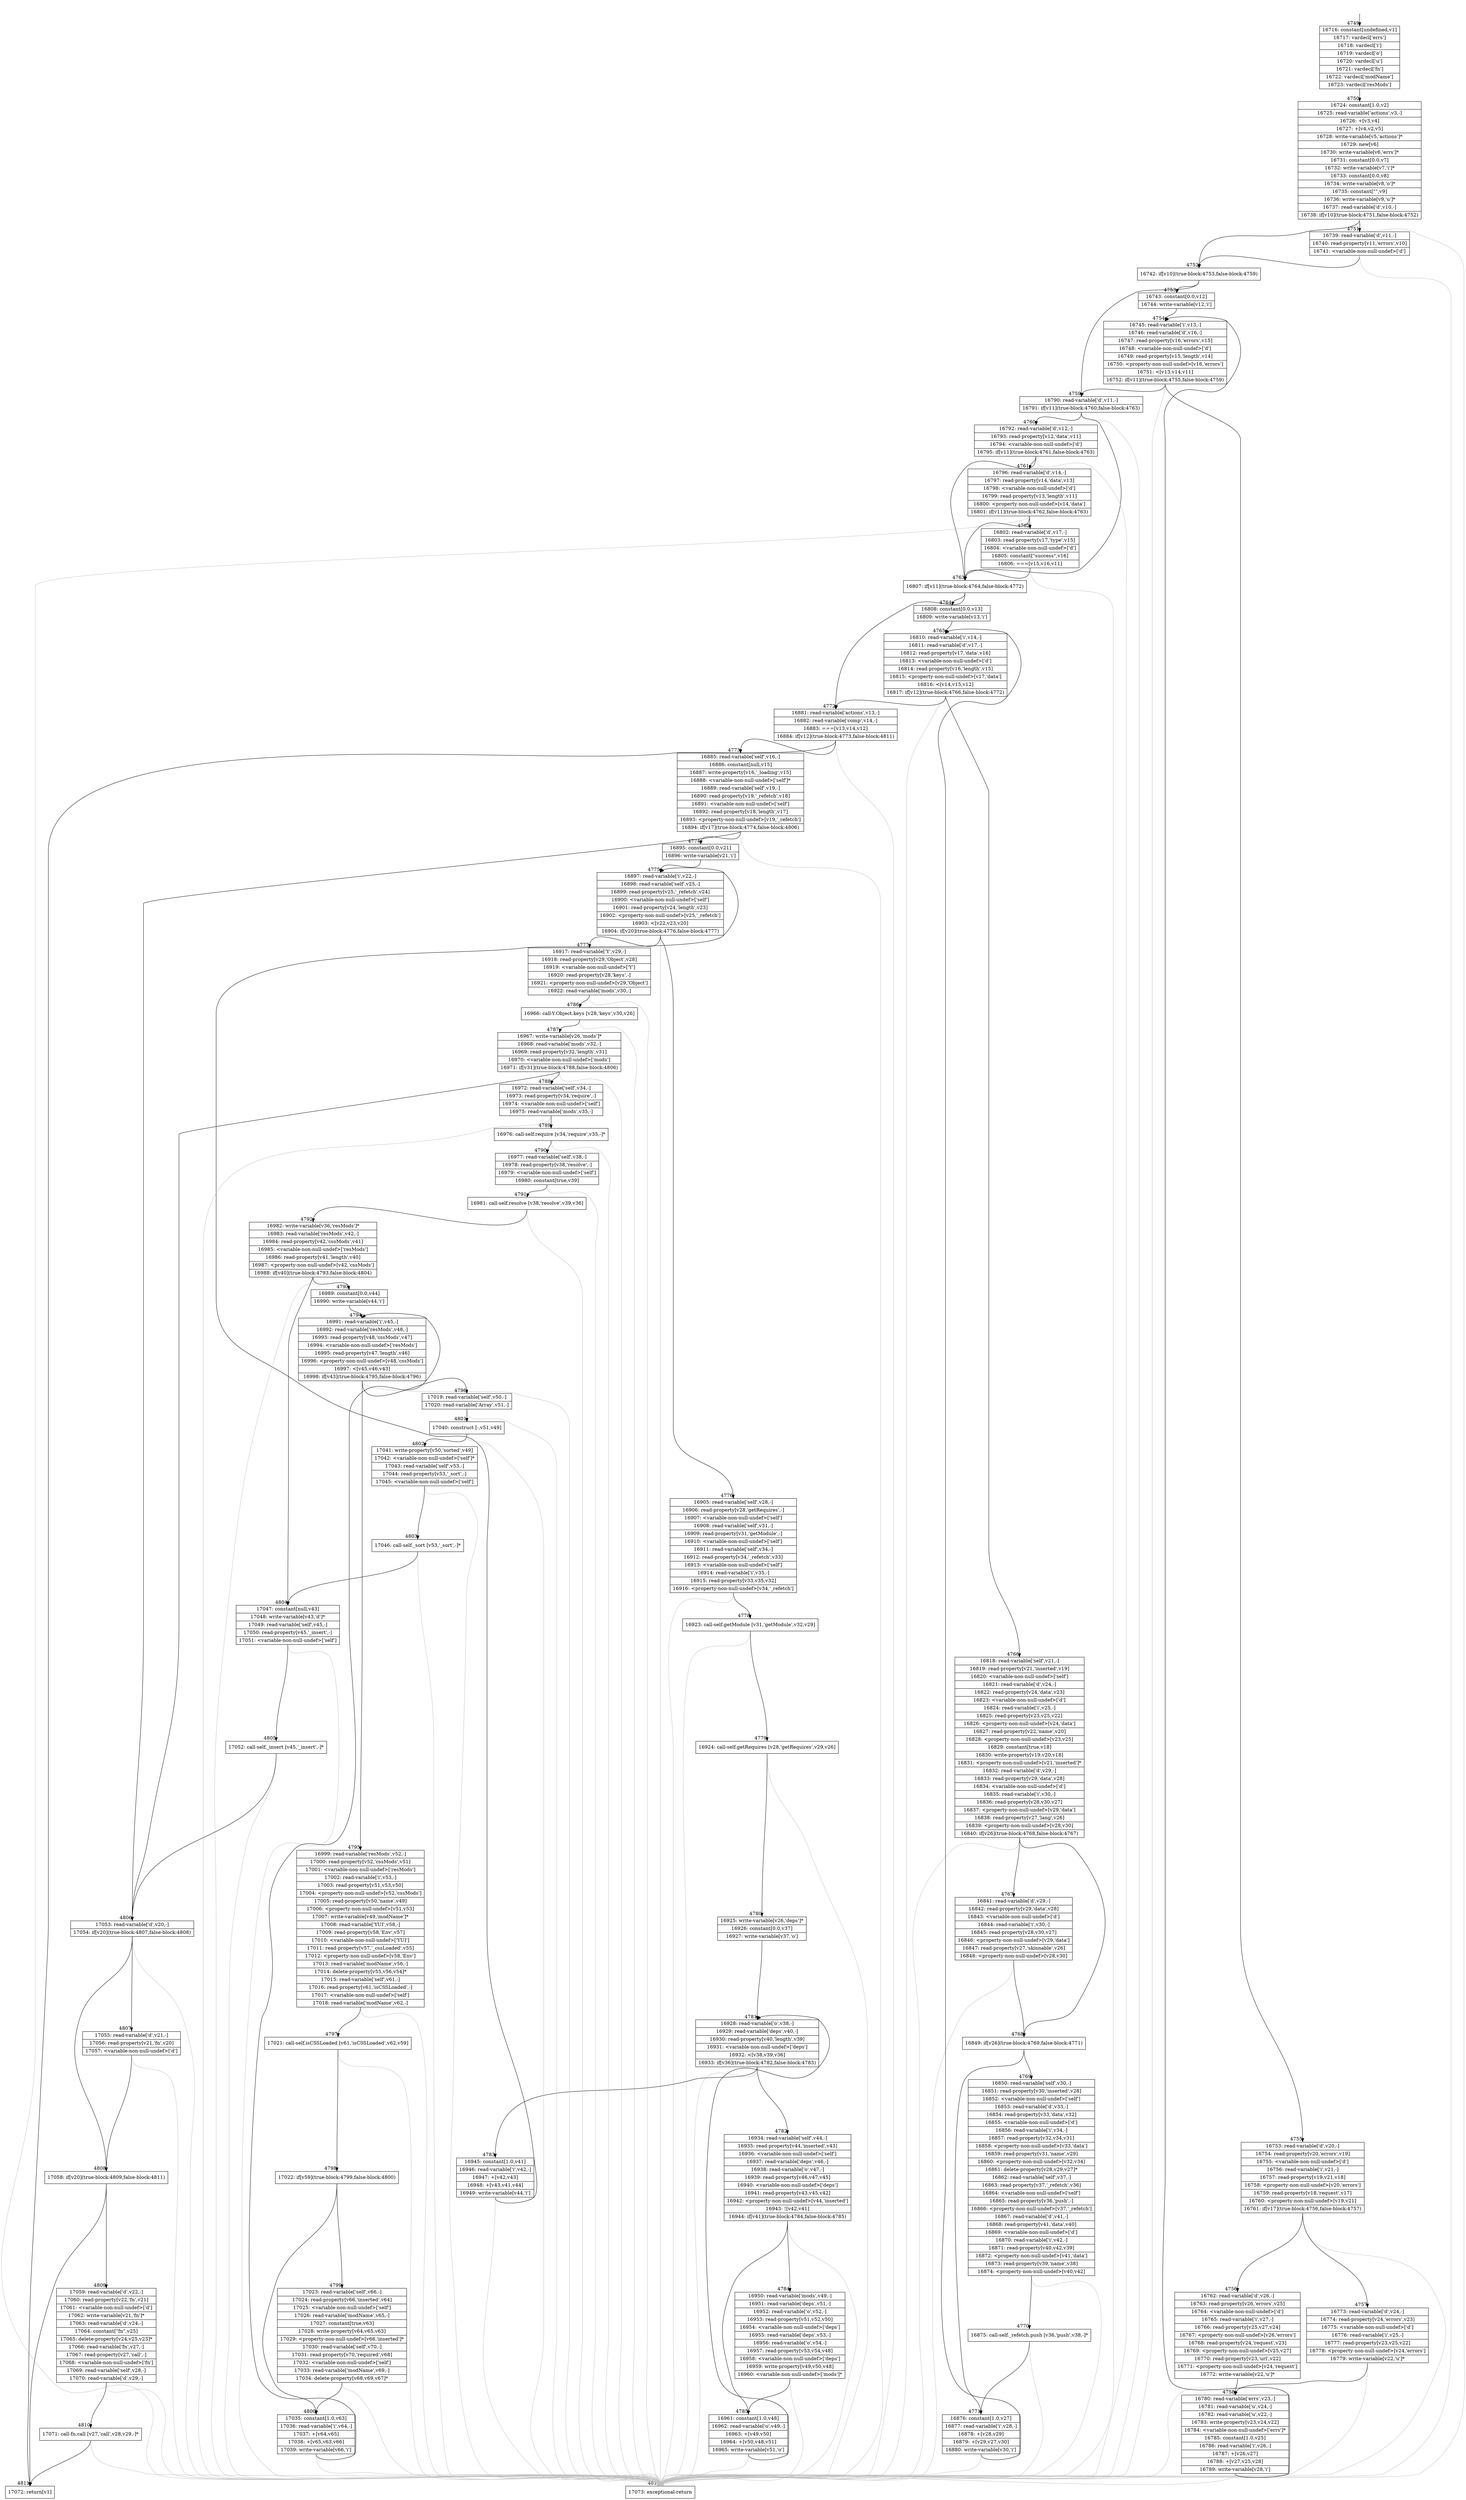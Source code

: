digraph {
rankdir="TD"
BB_entry220[shape=none,label=""];
BB_entry220 -> BB4749 [tailport=s, headport=n, headlabel="    4749"]
BB4749 [shape=record label="{16716: constant[undefined,v1]|16717: vardecl['errs']|16718: vardecl['i']|16719: vardecl['o']|16720: vardecl['u']|16721: vardecl['fn']|16722: vardecl['modName']|16723: vardecl['resMods']}" ] 
BB4749 -> BB4750 [tailport=s, headport=n, headlabel="      4750"]
BB4750 [shape=record label="{16724: constant[1.0,v2]|16725: read-variable['actions',v3,-]|16726: +[v3,v4]|16727: +[v4,v2,v5]|16728: write-variable[v5,'actions']*|16729: new[v6]|16730: write-variable[v6,'errs']*|16731: constant[0.0,v7]|16732: write-variable[v7,'i']*|16733: constant[0.0,v8]|16734: write-variable[v8,'o']*|16735: constant[\"\",v9]|16736: write-variable[v9,'u']*|16737: read-variable['d',v10,-]|16738: if[v10](true-block:4751,false-block:4752)}" ] 
BB4750 -> BB4752 [tailport=s, headport=n, headlabel="      4752"]
BB4750 -> BB4751 [tailport=s, headport=n, headlabel="      4751"]
BB4750 -> BB4812 [tailport=s, headport=n, color=gray, headlabel="      4812"]
BB4751 [shape=record label="{16739: read-variable['d',v11,-]|16740: read-property[v11,'errors',v10]|16741: \<variable-non-null-undef\>['d']}" ] 
BB4751 -> BB4752 [tailport=s, headport=n]
BB4751 -> BB4812 [tailport=s, headport=n, color=gray]
BB4752 [shape=record label="{16742: if[v10](true-block:4753,false-block:4759)}" ] 
BB4752 -> BB4753 [tailport=s, headport=n, headlabel="      4753"]
BB4752 -> BB4759 [tailport=s, headport=n, headlabel="      4759"]
BB4753 [shape=record label="{16743: constant[0.0,v12]|16744: write-variable[v12,'i']}" ] 
BB4753 -> BB4754 [tailport=s, headport=n, headlabel="      4754"]
BB4754 [shape=record label="{16745: read-variable['i',v13,-]|16746: read-variable['d',v16,-]|16747: read-property[v16,'errors',v15]|16748: \<variable-non-null-undef\>['d']|16749: read-property[v15,'length',v14]|16750: \<property-non-null-undef\>[v16,'errors']|16751: \<[v13,v14,v11]|16752: if[v11](true-block:4755,false-block:4759)}" ] 
BB4754 -> BB4755 [tailport=s, headport=n, headlabel="      4755"]
BB4754 -> BB4759 [tailport=s, headport=n]
BB4754 -> BB4812 [tailport=s, headport=n, color=gray]
BB4755 [shape=record label="{16753: read-variable['d',v20,-]|16754: read-property[v20,'errors',v19]|16755: \<variable-non-null-undef\>['d']|16756: read-variable['i',v21,-]|16757: read-property[v19,v21,v18]|16758: \<property-non-null-undef\>[v20,'errors']|16759: read-property[v18,'request',v17]|16760: \<property-non-null-undef\>[v19,v21]|16761: if[v17](true-block:4756,false-block:4757)}" ] 
BB4755 -> BB4756 [tailport=s, headport=n, headlabel="      4756"]
BB4755 -> BB4757 [tailport=s, headport=n, headlabel="      4757"]
BB4755 -> BB4812 [tailport=s, headport=n, color=gray]
BB4756 [shape=record label="{16762: read-variable['d',v26,-]|16763: read-property[v26,'errors',v25]|16764: \<variable-non-null-undef\>['d']|16765: read-variable['i',v27,-]|16766: read-property[v25,v27,v24]|16767: \<property-non-null-undef\>[v26,'errors']|16768: read-property[v24,'request',v23]|16769: \<property-non-null-undef\>[v25,v27]|16770: read-property[v23,'url',v22]|16771: \<property-non-null-undef\>[v24,'request']|16772: write-variable[v22,'u']*}" ] 
BB4756 -> BB4758 [tailport=s, headport=n, headlabel="      4758"]
BB4756 -> BB4812 [tailport=s, headport=n, color=gray]
BB4757 [shape=record label="{16773: read-variable['d',v24,-]|16774: read-property[v24,'errors',v23]|16775: \<variable-non-null-undef\>['d']|16776: read-variable['i',v25,-]|16777: read-property[v23,v25,v22]|16778: \<property-non-null-undef\>[v24,'errors']|16779: write-variable[v22,'u']*}" ] 
BB4757 -> BB4758 [tailport=s, headport=n]
BB4757 -> BB4812 [tailport=s, headport=n, color=gray]
BB4758 [shape=record label="{16780: read-variable['errs',v23,-]|16781: read-variable['u',v24,-]|16782: read-variable['u',v22,-]|16783: write-property[v23,v24,v22]|16784: \<variable-non-null-undef\>['errs']*|16785: constant[1.0,v25]|16786: read-variable['i',v26,-]|16787: +[v26,v27]|16788: +[v27,v25,v28]|16789: write-variable[v28,'i']}" ] 
BB4758 -> BB4754 [tailport=s, headport=n]
BB4758 -> BB4812 [tailport=s, headport=n, color=gray]
BB4759 [shape=record label="{16790: read-variable['d',v11,-]|16791: if[v11](true-block:4760,false-block:4763)}" ] 
BB4759 -> BB4763 [tailport=s, headport=n, headlabel="      4763"]
BB4759 -> BB4760 [tailport=s, headport=n, headlabel="      4760"]
BB4759 -> BB4812 [tailport=s, headport=n, color=gray]
BB4760 [shape=record label="{16792: read-variable['d',v12,-]|16793: read-property[v12,'data',v11]|16794: \<variable-non-null-undef\>['d']|16795: if[v11](true-block:4761,false-block:4763)}" ] 
BB4760 -> BB4763 [tailport=s, headport=n]
BB4760 -> BB4761 [tailport=s, headport=n, headlabel="      4761"]
BB4760 -> BB4812 [tailport=s, headport=n, color=gray]
BB4761 [shape=record label="{16796: read-variable['d',v14,-]|16797: read-property[v14,'data',v13]|16798: \<variable-non-null-undef\>['d']|16799: read-property[v13,'length',v11]|16800: \<property-non-null-undef\>[v14,'data']|16801: if[v11](true-block:4762,false-block:4763)}" ] 
BB4761 -> BB4763 [tailport=s, headport=n]
BB4761 -> BB4762 [tailport=s, headport=n, headlabel="      4762"]
BB4761 -> BB4812 [tailport=s, headport=n, color=gray]
BB4762 [shape=record label="{16802: read-variable['d',v17,-]|16803: read-property[v17,'type',v15]|16804: \<variable-non-null-undef\>['d']|16805: constant[\"success\",v16]|16806: ===[v15,v16,v11]}" ] 
BB4762 -> BB4763 [tailport=s, headport=n]
BB4762 -> BB4812 [tailport=s, headport=n, color=gray]
BB4763 [shape=record label="{16807: if[v11](true-block:4764,false-block:4772)}" ] 
BB4763 -> BB4764 [tailport=s, headport=n, headlabel="      4764"]
BB4763 -> BB4772 [tailport=s, headport=n, headlabel="      4772"]
BB4764 [shape=record label="{16808: constant[0.0,v13]|16809: write-variable[v13,'i']}" ] 
BB4764 -> BB4765 [tailport=s, headport=n, headlabel="      4765"]
BB4765 [shape=record label="{16810: read-variable['i',v14,-]|16811: read-variable['d',v17,-]|16812: read-property[v17,'data',v16]|16813: \<variable-non-null-undef\>['d']|16814: read-property[v16,'length',v15]|16815: \<property-non-null-undef\>[v17,'data']|16816: \<[v14,v15,v12]|16817: if[v12](true-block:4766,false-block:4772)}" ] 
BB4765 -> BB4766 [tailport=s, headport=n, headlabel="      4766"]
BB4765 -> BB4772 [tailport=s, headport=n]
BB4765 -> BB4812 [tailport=s, headport=n, color=gray]
BB4766 [shape=record label="{16818: read-variable['self',v21,-]|16819: read-property[v21,'inserted',v19]|16820: \<variable-non-null-undef\>['self']|16821: read-variable['d',v24,-]|16822: read-property[v24,'data',v23]|16823: \<variable-non-null-undef\>['d']|16824: read-variable['i',v25,-]|16825: read-property[v23,v25,v22]|16826: \<property-non-null-undef\>[v24,'data']|16827: read-property[v22,'name',v20]|16828: \<property-non-null-undef\>[v23,v25]|16829: constant[true,v18]|16830: write-property[v19,v20,v18]|16831: \<property-non-null-undef\>[v21,'inserted']*|16832: read-variable['d',v29,-]|16833: read-property[v29,'data',v28]|16834: \<variable-non-null-undef\>['d']|16835: read-variable['i',v30,-]|16836: read-property[v28,v30,v27]|16837: \<property-non-null-undef\>[v29,'data']|16838: read-property[v27,'lang',v26]|16839: \<property-non-null-undef\>[v28,v30]|16840: if[v26](true-block:4768,false-block:4767)}" ] 
BB4766 -> BB4768 [tailport=s, headport=n, headlabel="      4768"]
BB4766 -> BB4767 [tailport=s, headport=n, headlabel="      4767"]
BB4766 -> BB4812 [tailport=s, headport=n, color=gray]
BB4767 [shape=record label="{16841: read-variable['d',v29,-]|16842: read-property[v29,'data',v28]|16843: \<variable-non-null-undef\>['d']|16844: read-variable['i',v30,-]|16845: read-property[v28,v30,v27]|16846: \<property-non-null-undef\>[v29,'data']|16847: read-property[v27,'skinnable',v26]|16848: \<property-non-null-undef\>[v28,v30]}" ] 
BB4767 -> BB4768 [tailport=s, headport=n]
BB4767 -> BB4812 [tailport=s, headport=n, color=gray]
BB4768 [shape=record label="{16849: if[v26](true-block:4769,false-block:4771)}" ] 
BB4768 -> BB4769 [tailport=s, headport=n, headlabel="      4769"]
BB4768 -> BB4771 [tailport=s, headport=n, headlabel="      4771"]
BB4769 [shape=record label="{16850: read-variable['self',v30,-]|16851: read-property[v30,'inserted',v28]|16852: \<variable-non-null-undef\>['self']|16853: read-variable['d',v33,-]|16854: read-property[v33,'data',v32]|16855: \<variable-non-null-undef\>['d']|16856: read-variable['i',v34,-]|16857: read-property[v32,v34,v31]|16858: \<property-non-null-undef\>[v33,'data']|16859: read-property[v31,'name',v29]|16860: \<property-non-null-undef\>[v32,v34]|16861: delete-property[v28,v29,v27]*|16862: read-variable['self',v37,-]|16863: read-property[v37,'_refetch',v36]|16864: \<variable-non-null-undef\>['self']|16865: read-property[v36,'push',-]|16866: \<property-non-null-undef\>[v37,'_refetch']|16867: read-variable['d',v41,-]|16868: read-property[v41,'data',v40]|16869: \<variable-non-null-undef\>['d']|16870: read-variable['i',v42,-]|16871: read-property[v40,v42,v39]|16872: \<property-non-null-undef\>[v41,'data']|16873: read-property[v39,'name',v38]|16874: \<property-non-null-undef\>[v40,v42]}" ] 
BB4769 -> BB4770 [tailport=s, headport=n, headlabel="      4770"]
BB4769 -> BB4812 [tailport=s, headport=n, color=gray]
BB4770 [shape=record label="{16875: call-self._refetch.push [v36,'push',v38,-]*}" ] 
BB4770 -> BB4771 [tailport=s, headport=n]
BB4770 -> BB4812 [tailport=s, headport=n, color=gray]
BB4771 [shape=record label="{16876: constant[1.0,v27]|16877: read-variable['i',v28,-]|16878: +[v28,v29]|16879: +[v29,v27,v30]|16880: write-variable[v30,'i']}" ] 
BB4771 -> BB4765 [tailport=s, headport=n]
BB4771 -> BB4812 [tailport=s, headport=n, color=gray]
BB4772 [shape=record label="{16881: read-variable['actions',v13,-]|16882: read-variable['comp',v14,-]|16883: ===[v13,v14,v12]|16884: if[v12](true-block:4773,false-block:4811)}" ] 
BB4772 -> BB4773 [tailport=s, headport=n, headlabel="      4773"]
BB4772 -> BB4811 [tailport=s, headport=n, headlabel="      4811"]
BB4772 -> BB4812 [tailport=s, headport=n, color=gray]
BB4773 [shape=record label="{16885: read-variable['self',v16,-]|16886: constant[null,v15]|16887: write-property[v16,'_loading',v15]|16888: \<variable-non-null-undef\>['self']*|16889: read-variable['self',v19,-]|16890: read-property[v19,'_refetch',v18]|16891: \<variable-non-null-undef\>['self']|16892: read-property[v18,'length',v17]|16893: \<property-non-null-undef\>[v19,'_refetch']|16894: if[v17](true-block:4774,false-block:4806)}" ] 
BB4773 -> BB4774 [tailport=s, headport=n, headlabel="      4774"]
BB4773 -> BB4806 [tailport=s, headport=n, headlabel="      4806"]
BB4773 -> BB4812 [tailport=s, headport=n, color=gray]
BB4774 [shape=record label="{16895: constant[0.0,v21]|16896: write-variable[v21,'i']}" ] 
BB4774 -> BB4775 [tailport=s, headport=n, headlabel="      4775"]
BB4775 [shape=record label="{16897: read-variable['i',v22,-]|16898: read-variable['self',v25,-]|16899: read-property[v25,'_refetch',v24]|16900: \<variable-non-null-undef\>['self']|16901: read-property[v24,'length',v23]|16902: \<property-non-null-undef\>[v25,'_refetch']|16903: \<[v22,v23,v20]|16904: if[v20](true-block:4776,false-block:4777)}" ] 
BB4775 -> BB4776 [tailport=s, headport=n, headlabel="      4776"]
BB4775 -> BB4777 [tailport=s, headport=n, headlabel="      4777"]
BB4775 -> BB4812 [tailport=s, headport=n, color=gray]
BB4776 [shape=record label="{16905: read-variable['self',v28,-]|16906: read-property[v28,'getRequires',-]|16907: \<variable-non-null-undef\>['self']|16908: read-variable['self',v31,-]|16909: read-property[v31,'getModule',-]|16910: \<variable-non-null-undef\>['self']|16911: read-variable['self',v34,-]|16912: read-property[v34,'_refetch',v33]|16913: \<variable-non-null-undef\>['self']|16914: read-variable['i',v35,-]|16915: read-property[v33,v35,v32]|16916: \<property-non-null-undef\>[v34,'_refetch']}" ] 
BB4776 -> BB4778 [tailport=s, headport=n, headlabel="      4778"]
BB4776 -> BB4812 [tailport=s, headport=n, color=gray]
BB4777 [shape=record label="{16917: read-variable['Y',v29,-]|16918: read-property[v29,'Object',v28]|16919: \<variable-non-null-undef\>['Y']|16920: read-property[v28,'keys',-]|16921: \<property-non-null-undef\>[v29,'Object']|16922: read-variable['mods',v30,-]}" ] 
BB4777 -> BB4786 [tailport=s, headport=n, headlabel="      4786"]
BB4777 -> BB4812 [tailport=s, headport=n, color=gray]
BB4778 [shape=record label="{16923: call-self.getModule [v31,'getModule',v32,v29]}" ] 
BB4778 -> BB4779 [tailport=s, headport=n, headlabel="      4779"]
BB4778 -> BB4812 [tailport=s, headport=n, color=gray]
BB4779 [shape=record label="{16924: call-self.getRequires [v28,'getRequires',v29,v26]}" ] 
BB4779 -> BB4780 [tailport=s, headport=n, headlabel="      4780"]
BB4779 -> BB4812 [tailport=s, headport=n, color=gray]
BB4780 [shape=record label="{16925: write-variable[v26,'deps']*|16926: constant[0.0,v37]|16927: write-variable[v37,'o']}" ] 
BB4780 -> BB4781 [tailport=s, headport=n, headlabel="      4781"]
BB4781 [shape=record label="{16928: read-variable['o',v38,-]|16929: read-variable['deps',v40,-]|16930: read-property[v40,'length',v39]|16931: \<variable-non-null-undef\>['deps']|16932: \<[v38,v39,v36]|16933: if[v36](true-block:4782,false-block:4783)}" ] 
BB4781 -> BB4782 [tailport=s, headport=n, headlabel="      4782"]
BB4781 -> BB4783 [tailport=s, headport=n, headlabel="      4783"]
BB4781 -> BB4812 [tailport=s, headport=n, color=gray]
BB4782 [shape=record label="{16934: read-variable['self',v44,-]|16935: read-property[v44,'inserted',v43]|16936: \<variable-non-null-undef\>['self']|16937: read-variable['deps',v46,-]|16938: read-variable['o',v47,-]|16939: read-property[v46,v47,v45]|16940: \<variable-non-null-undef\>['deps']|16941: read-property[v43,v45,v42]|16942: \<property-non-null-undef\>[v44,'inserted']|16943: ![v42,v41]|16944: if[v41](true-block:4784,false-block:4785)}" ] 
BB4782 -> BB4784 [tailport=s, headport=n, headlabel="      4784"]
BB4782 -> BB4785 [tailport=s, headport=n, headlabel="      4785"]
BB4782 -> BB4812 [tailport=s, headport=n, color=gray]
BB4783 [shape=record label="{16945: constant[1.0,v41]|16946: read-variable['i',v42,-]|16947: +[v42,v43]|16948: +[v43,v41,v44]|16949: write-variable[v44,'i']}" ] 
BB4783 -> BB4775 [tailport=s, headport=n]
BB4783 -> BB4812 [tailport=s, headport=n, color=gray]
BB4784 [shape=record label="{16950: read-variable['mods',v49,-]|16951: read-variable['deps',v51,-]|16952: read-variable['o',v52,-]|16953: read-property[v51,v52,v50]|16954: \<variable-non-null-undef\>['deps']|16955: read-variable['deps',v53,-]|16956: read-variable['o',v54,-]|16957: read-property[v53,v54,v48]|16958: \<variable-non-null-undef\>['deps']|16959: write-property[v49,v50,v48]|16960: \<variable-non-null-undef\>['mods']*}" ] 
BB4784 -> BB4785 [tailport=s, headport=n]
BB4784 -> BB4812 [tailport=s, headport=n, color=gray]
BB4785 [shape=record label="{16961: constant[1.0,v48]|16962: read-variable['o',v49,-]|16963: +[v49,v50]|16964: +[v50,v48,v51]|16965: write-variable[v51,'o']}" ] 
BB4785 -> BB4781 [tailport=s, headport=n]
BB4785 -> BB4812 [tailport=s, headport=n, color=gray]
BB4786 [shape=record label="{16966: call-Y.Object.keys [v28,'keys',v30,v26]}" ] 
BB4786 -> BB4787 [tailport=s, headport=n, headlabel="      4787"]
BB4786 -> BB4812 [tailport=s, headport=n, color=gray]
BB4787 [shape=record label="{16967: write-variable[v26,'mods']*|16968: read-variable['mods',v32,-]|16969: read-property[v32,'length',v31]|16970: \<variable-non-null-undef\>['mods']|16971: if[v31](true-block:4788,false-block:4806)}" ] 
BB4787 -> BB4788 [tailport=s, headport=n, headlabel="      4788"]
BB4787 -> BB4806 [tailport=s, headport=n]
BB4787 -> BB4812 [tailport=s, headport=n, color=gray]
BB4788 [shape=record label="{16972: read-variable['self',v34,-]|16973: read-property[v34,'require',-]|16974: \<variable-non-null-undef\>['self']|16975: read-variable['mods',v35,-]}" ] 
BB4788 -> BB4789 [tailport=s, headport=n, headlabel="      4789"]
BB4788 -> BB4812 [tailport=s, headport=n, color=gray]
BB4789 [shape=record label="{16976: call-self.require [v34,'require',v35,-]*}" ] 
BB4789 -> BB4790 [tailport=s, headport=n, headlabel="      4790"]
BB4789 -> BB4812 [tailport=s, headport=n, color=gray]
BB4790 [shape=record label="{16977: read-variable['self',v38,-]|16978: read-property[v38,'resolve',-]|16979: \<variable-non-null-undef\>['self']|16980: constant[true,v39]}" ] 
BB4790 -> BB4791 [tailport=s, headport=n, headlabel="      4791"]
BB4790 -> BB4812 [tailport=s, headport=n, color=gray]
BB4791 [shape=record label="{16981: call-self.resolve [v38,'resolve',v39,v36]}" ] 
BB4791 -> BB4792 [tailport=s, headport=n, headlabel="      4792"]
BB4791 -> BB4812 [tailport=s, headport=n, color=gray]
BB4792 [shape=record label="{16982: write-variable[v36,'resMods']*|16983: read-variable['resMods',v42,-]|16984: read-property[v42,'cssMods',v41]|16985: \<variable-non-null-undef\>['resMods']|16986: read-property[v41,'length',v40]|16987: \<property-non-null-undef\>[v42,'cssMods']|16988: if[v40](true-block:4793,false-block:4804)}" ] 
BB4792 -> BB4793 [tailport=s, headport=n, headlabel="      4793"]
BB4792 -> BB4804 [tailport=s, headport=n, headlabel="      4804"]
BB4792 -> BB4812 [tailport=s, headport=n, color=gray]
BB4793 [shape=record label="{16989: constant[0.0,v44]|16990: write-variable[v44,'i']}" ] 
BB4793 -> BB4794 [tailport=s, headport=n, headlabel="      4794"]
BB4794 [shape=record label="{16991: read-variable['i',v45,-]|16992: read-variable['resMods',v48,-]|16993: read-property[v48,'cssMods',v47]|16994: \<variable-non-null-undef\>['resMods']|16995: read-property[v47,'length',v46]|16996: \<property-non-null-undef\>[v48,'cssMods']|16997: \<[v45,v46,v43]|16998: if[v43](true-block:4795,false-block:4796)}" ] 
BB4794 -> BB4795 [tailport=s, headport=n, headlabel="      4795"]
BB4794 -> BB4796 [tailport=s, headport=n, headlabel="      4796"]
BB4794 -> BB4812 [tailport=s, headport=n, color=gray]
BB4795 [shape=record label="{16999: read-variable['resMods',v52,-]|17000: read-property[v52,'cssMods',v51]|17001: \<variable-non-null-undef\>['resMods']|17002: read-variable['i',v53,-]|17003: read-property[v51,v53,v50]|17004: \<property-non-null-undef\>[v52,'cssMods']|17005: read-property[v50,'name',v49]|17006: \<property-non-null-undef\>[v51,v53]|17007: write-variable[v49,'modName']*|17008: read-variable['YUI',v58,-]|17009: read-property[v58,'Env',v57]|17010: \<variable-non-null-undef\>['YUI']|17011: read-property[v57,'_cssLoaded',v55]|17012: \<property-non-null-undef\>[v58,'Env']|17013: read-variable['modName',v56,-]|17014: delete-property[v55,v56,v54]*|17015: read-variable['self',v61,-]|17016: read-property[v61,'isCSSLoaded',-]|17017: \<variable-non-null-undef\>['self']|17018: read-variable['modName',v62,-]}" ] 
BB4795 -> BB4797 [tailport=s, headport=n, headlabel="      4797"]
BB4795 -> BB4812 [tailport=s, headport=n, color=gray]
BB4796 [shape=record label="{17019: read-variable['self',v50,-]|17020: read-variable['Array',v51,-]}" ] 
BB4796 -> BB4801 [tailport=s, headport=n, headlabel="      4801"]
BB4796 -> BB4812 [tailport=s, headport=n, color=gray]
BB4797 [shape=record label="{17021: call-self.isCSSLoaded [v61,'isCSSLoaded',v62,v59]}" ] 
BB4797 -> BB4798 [tailport=s, headport=n, headlabel="      4798"]
BB4797 -> BB4812 [tailport=s, headport=n, color=gray]
BB4798 [shape=record label="{17022: if[v59](true-block:4799,false-block:4800)}" ] 
BB4798 -> BB4799 [tailport=s, headport=n, headlabel="      4799"]
BB4798 -> BB4800 [tailport=s, headport=n, headlabel="      4800"]
BB4799 [shape=record label="{17023: read-variable['self',v66,-]|17024: read-property[v66,'inserted',v64]|17025: \<variable-non-null-undef\>['self']|17026: read-variable['modName',v65,-]|17027: constant[true,v63]|17028: write-property[v64,v65,v63]|17029: \<property-non-null-undef\>[v66,'inserted']*|17030: read-variable['self',v70,-]|17031: read-property[v70,'required',v68]|17032: \<variable-non-null-undef\>['self']|17033: read-variable['modName',v69,-]|17034: delete-property[v68,v69,v67]*}" ] 
BB4799 -> BB4800 [tailport=s, headport=n]
BB4799 -> BB4812 [tailport=s, headport=n, color=gray]
BB4800 [shape=record label="{17035: constant[1.0,v63]|17036: read-variable['i',v64,-]|17037: +[v64,v65]|17038: +[v65,v63,v66]|17039: write-variable[v66,'i']}" ] 
BB4800 -> BB4794 [tailport=s, headport=n]
BB4800 -> BB4812 [tailport=s, headport=n, color=gray]
BB4801 [shape=record label="{17040: construct [-,v51,v49]}" ] 
BB4801 -> BB4802 [tailport=s, headport=n, headlabel="      4802"]
BB4801 -> BB4812 [tailport=s, headport=n, color=gray]
BB4802 [shape=record label="{17041: write-property[v50,'sorted',v49]|17042: \<variable-non-null-undef\>['self']*|17043: read-variable['self',v53,-]|17044: read-property[v53,'_sort',-]|17045: \<variable-non-null-undef\>['self']}" ] 
BB4802 -> BB4803 [tailport=s, headport=n, headlabel="      4803"]
BB4802 -> BB4812 [tailport=s, headport=n, color=gray]
BB4803 [shape=record label="{17046: call-self._sort [v53,'_sort',-]*}" ] 
BB4803 -> BB4804 [tailport=s, headport=n]
BB4803 -> BB4812 [tailport=s, headport=n, color=gray]
BB4804 [shape=record label="{17047: constant[null,v43]|17048: write-variable[v43,'d']*|17049: read-variable['self',v45,-]|17050: read-property[v45,'_insert',-]|17051: \<variable-non-null-undef\>['self']}" ] 
BB4804 -> BB4805 [tailport=s, headport=n, headlabel="      4805"]
BB4804 -> BB4812 [tailport=s, headport=n, color=gray]
BB4805 [shape=record label="{17052: call-self._insert [v45,'_insert',-]*}" ] 
BB4805 -> BB4806 [tailport=s, headport=n]
BB4805 -> BB4812 [tailport=s, headport=n, color=gray]
BB4806 [shape=record label="{17053: read-variable['d',v20,-]|17054: if[v20](true-block:4807,false-block:4808)}" ] 
BB4806 -> BB4808 [tailport=s, headport=n, headlabel="      4808"]
BB4806 -> BB4807 [tailport=s, headport=n, headlabel="      4807"]
BB4806 -> BB4812 [tailport=s, headport=n, color=gray]
BB4807 [shape=record label="{17055: read-variable['d',v21,-]|17056: read-property[v21,'fn',v20]|17057: \<variable-non-null-undef\>['d']}" ] 
BB4807 -> BB4808 [tailport=s, headport=n]
BB4807 -> BB4812 [tailport=s, headport=n, color=gray]
BB4808 [shape=record label="{17058: if[v20](true-block:4809,false-block:4811)}" ] 
BB4808 -> BB4809 [tailport=s, headport=n, headlabel="      4809"]
BB4808 -> BB4811 [tailport=s, headport=n]
BB4809 [shape=record label="{17059: read-variable['d',v22,-]|17060: read-property[v22,'fn',v21]|17061: \<variable-non-null-undef\>['d']|17062: write-variable[v21,'fn']*|17063: read-variable['d',v24,-]|17064: constant[\"fn\",v25]|17065: delete-property[v24,v25,v23]*|17066: read-variable['fn',v27,-]|17067: read-property[v27,'call',-]|17068: \<variable-non-null-undef\>['fn']|17069: read-variable['self',v28,-]|17070: read-variable['d',v29,-]}" ] 
BB4809 -> BB4810 [tailport=s, headport=n, headlabel="      4810"]
BB4809 -> BB4812 [tailport=s, headport=n, color=gray]
BB4810 [shape=record label="{17071: call-fn.call [v27,'call',v28,v29,-]*}" ] 
BB4810 -> BB4811 [tailport=s, headport=n]
BB4810 -> BB4812 [tailport=s, headport=n, color=gray]
BB4811 [shape=record label="{17072: return[v1]}" ] 
BB4812 [shape=record label="{17073: exceptional-return}" ] 
//#$~ 8032
}
